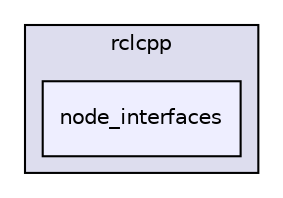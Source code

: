 digraph "/home/developer/workspaces/docs_crystal/src/ros2/rclcpp/rclcpp/include/rclcpp/node_interfaces" {
  compound=true
  node [ fontsize="10", fontname="Helvetica"];
  edge [ labelfontsize="10", labelfontname="Helvetica"];
  subgraph clusterdir_40a50c62914093c743afeff3fdc36232 {
    graph [ bgcolor="#ddddee", pencolor="black", label="rclcpp" fontname="Helvetica", fontsize="10", URL="dir_40a50c62914093c743afeff3fdc36232.html"]
  dir_825580b8d8b7c2c93e07231f711ea6fe [shape=box, label="node_interfaces", style="filled", fillcolor="#eeeeff", pencolor="black", URL="dir_825580b8d8b7c2c93e07231f711ea6fe.html"];
  }
}
